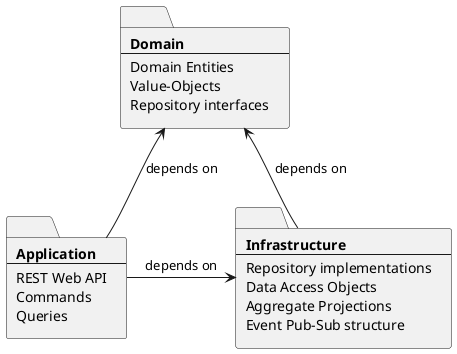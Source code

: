 @startuml

folder domain [
**Domain**
---
Domain Entities
Value-Objects
Repository interfaces
]

folder application [
**Application**
---
REST Web API
Commands
Queries
]

folder infrastructure [
**Infrastructure**
---
Repository implementations
Data Access Objects
Aggregate Projections
Event Pub-Sub structure
]

infrastructure -u-> domain : depends on
application -u-> domain : depends on
application->infrastructure : depends on

@enduml